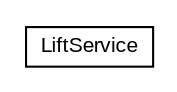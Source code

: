 #!/usr/local/bin/dot
#
# Class diagram 
# Generated by UMLGraph version R5_6 (http://www.umlgraph.org/)
#

digraph G {
	edge [fontname="arial",fontsize=10,labelfontname="arial",labelfontsize=10];
	node [fontname="arial",fontsize=10,shape=plaintext];
	nodesep=0.25;
	ranksep=0.5;
	// org.thoughtworks.lift.biz.LiftService
	c3860 [label=<<table title="org.thoughtworks.lift.biz.LiftService" border="0" cellborder="1" cellspacing="0" cellpadding="2" port="p" href="./LiftService.html">
		<tr><td><table border="0" cellspacing="0" cellpadding="1">
<tr><td align="center" balign="center"> LiftService </td></tr>
		</table></td></tr>
		</table>>, URL="./LiftService.html", fontname="arial", fontcolor="black", fontsize=10.0];
}

